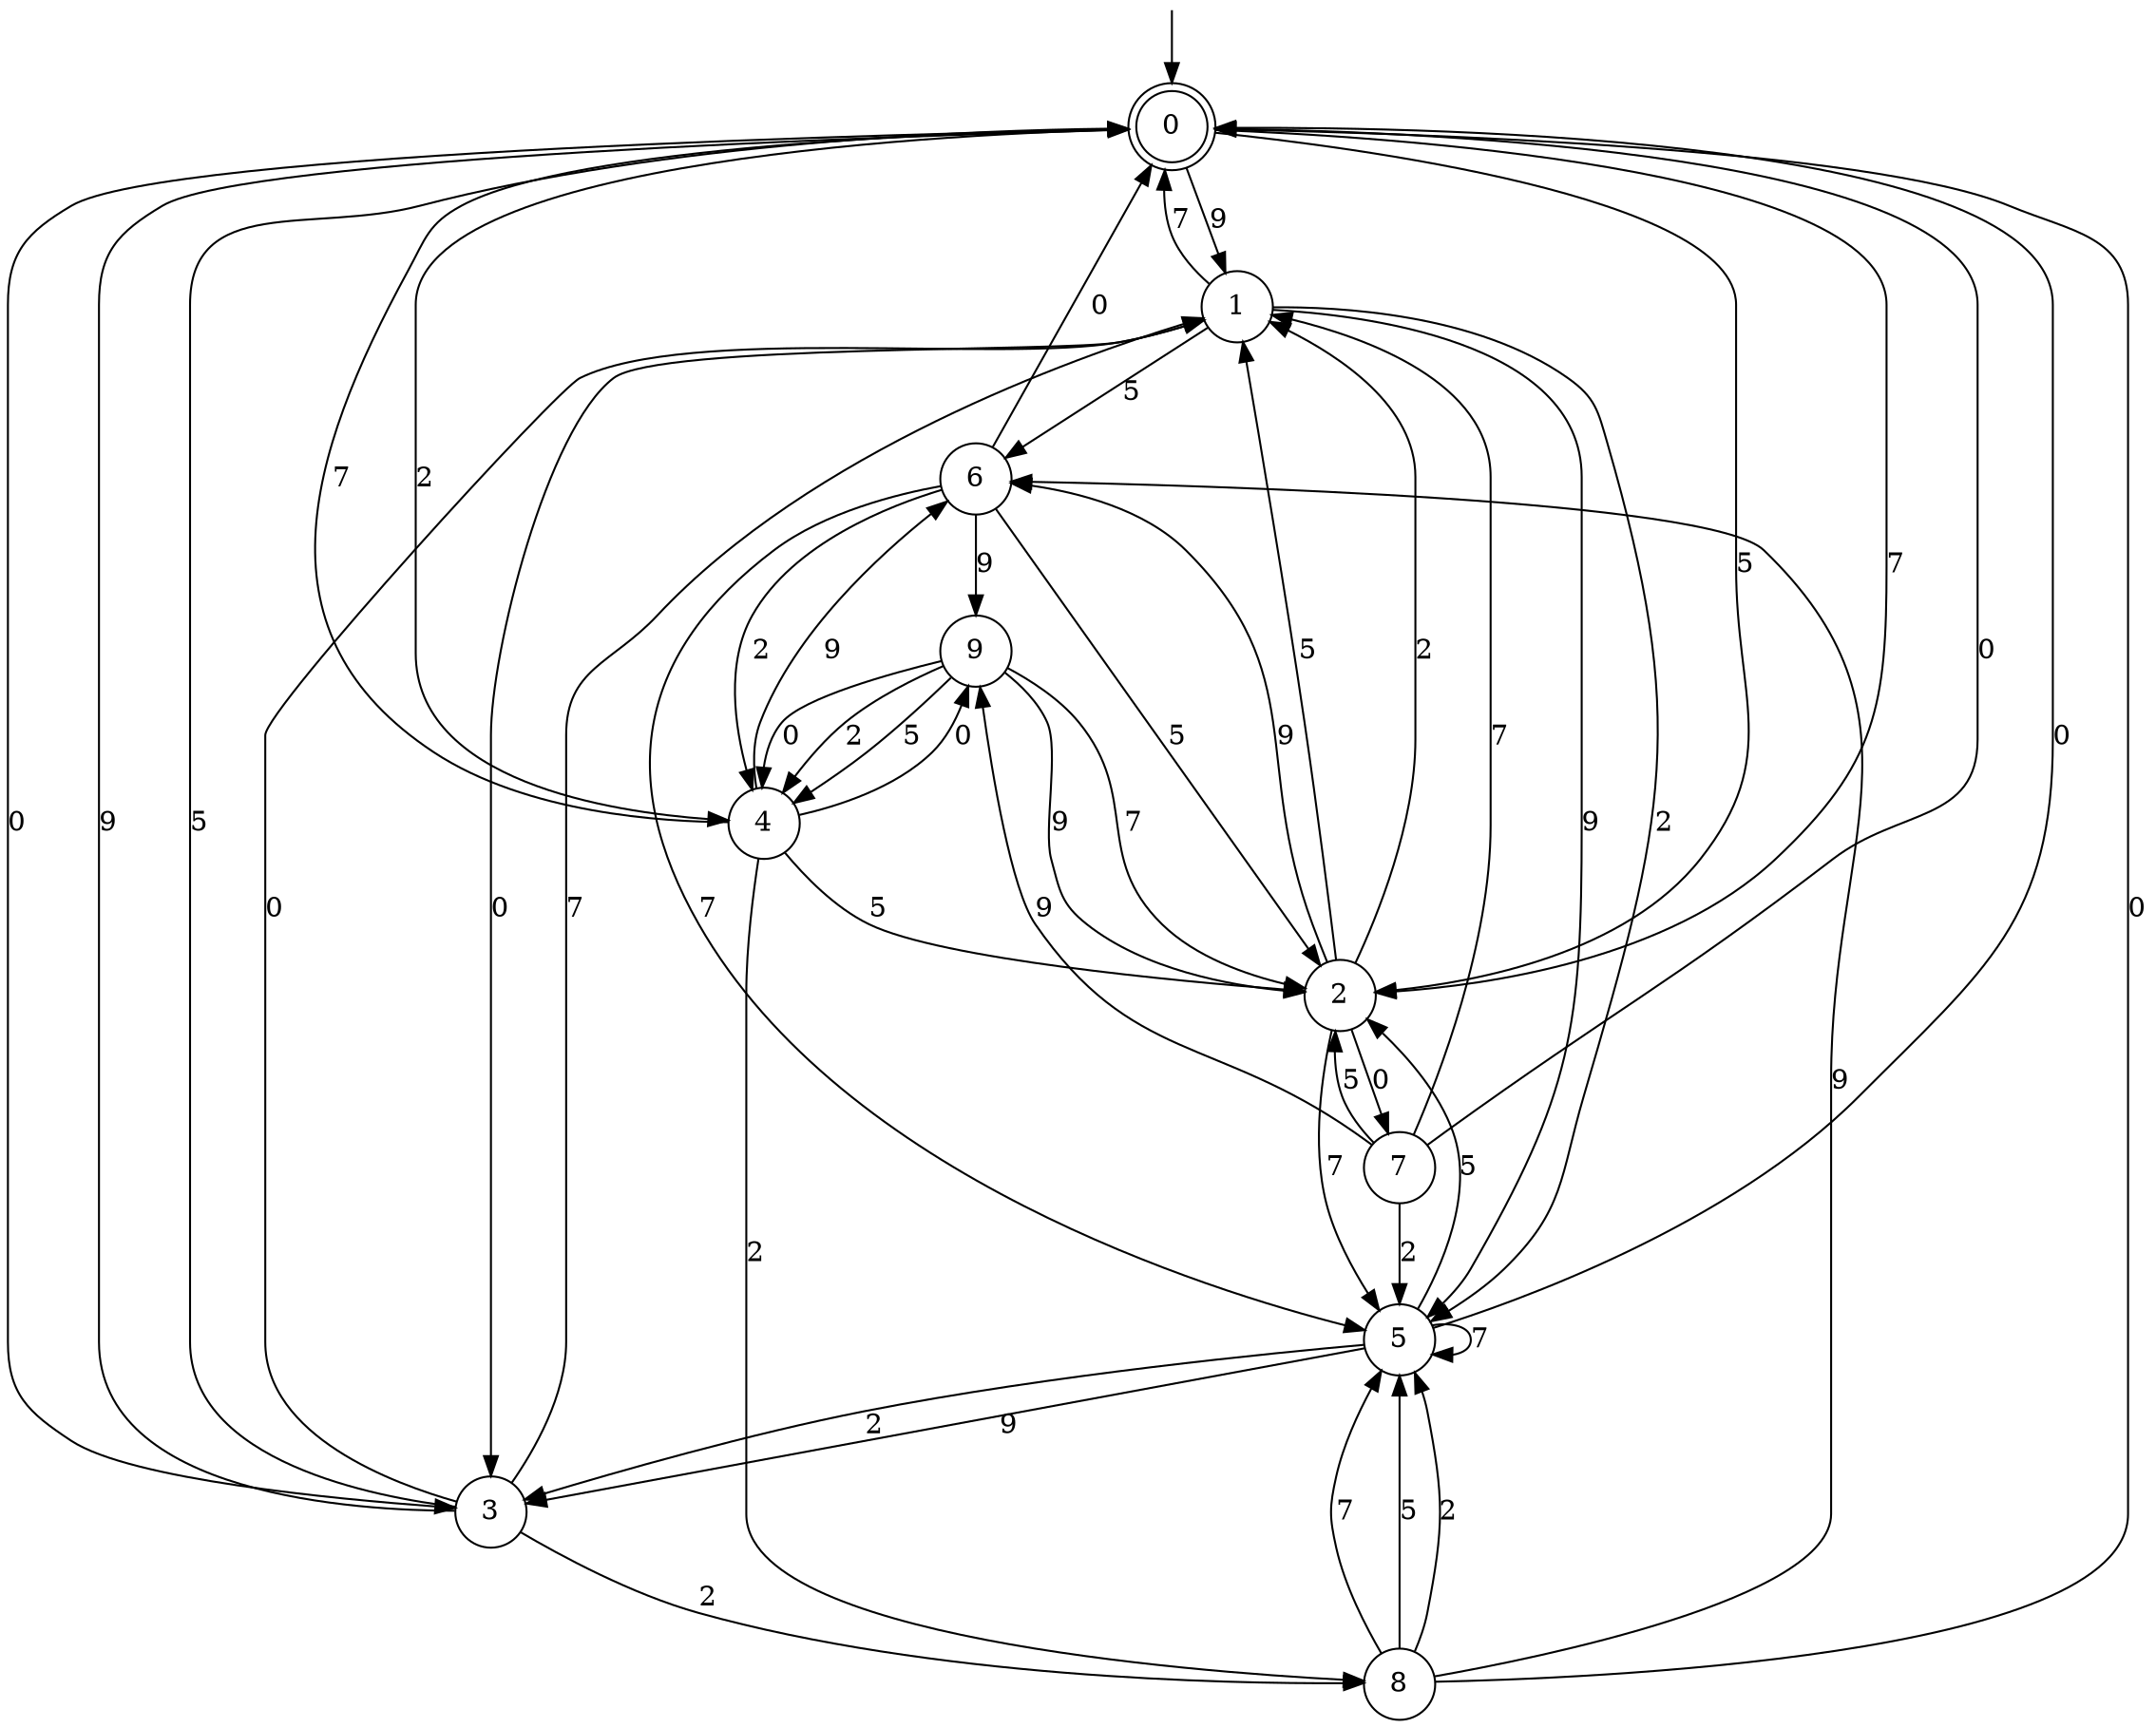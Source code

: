 digraph g {

	s0 [shape="doublecircle" label="0"];
	s1 [shape="circle" label="1"];
	s2 [shape="circle" label="2"];
	s3 [shape="circle" label="3"];
	s4 [shape="circle" label="4"];
	s5 [shape="circle" label="5"];
	s6 [shape="circle" label="6"];
	s7 [shape="circle" label="7"];
	s8 [shape="circle" label="8"];
	s9 [shape="circle" label="9"];
	s0 -> s1 [label="9"];
	s0 -> s2 [label="7"];
	s0 -> s3 [label="0"];
	s0 -> s2 [label="5"];
	s0 -> s4 [label="2"];
	s1 -> s5 [label="9"];
	s1 -> s0 [label="7"];
	s1 -> s3 [label="0"];
	s1 -> s6 [label="5"];
	s1 -> s5 [label="2"];
	s2 -> s6 [label="9"];
	s2 -> s5 [label="7"];
	s2 -> s7 [label="0"];
	s2 -> s1 [label="5"];
	s2 -> s1 [label="2"];
	s3 -> s0 [label="9"];
	s3 -> s1 [label="7"];
	s3 -> s1 [label="0"];
	s3 -> s0 [label="5"];
	s3 -> s8 [label="2"];
	s4 -> s6 [label="9"];
	s4 -> s0 [label="7"];
	s4 -> s9 [label="0"];
	s4 -> s2 [label="5"];
	s4 -> s8 [label="2"];
	s5 -> s3 [label="9"];
	s5 -> s5 [label="7"];
	s5 -> s0 [label="0"];
	s5 -> s2 [label="5"];
	s5 -> s3 [label="2"];
	s6 -> s9 [label="9"];
	s6 -> s5 [label="7"];
	s6 -> s0 [label="0"];
	s6 -> s2 [label="5"];
	s6 -> s4 [label="2"];
	s7 -> s9 [label="9"];
	s7 -> s1 [label="7"];
	s7 -> s0 [label="0"];
	s7 -> s2 [label="5"];
	s7 -> s5 [label="2"];
	s8 -> s6 [label="9"];
	s8 -> s5 [label="7"];
	s8 -> s0 [label="0"];
	s8 -> s5 [label="5"];
	s8 -> s5 [label="2"];
	s9 -> s2 [label="9"];
	s9 -> s2 [label="7"];
	s9 -> s4 [label="0"];
	s9 -> s4 [label="5"];
	s9 -> s4 [label="2"];

__start0 [label="" shape="none" width="0" height="0"];
__start0 -> s0;

}

